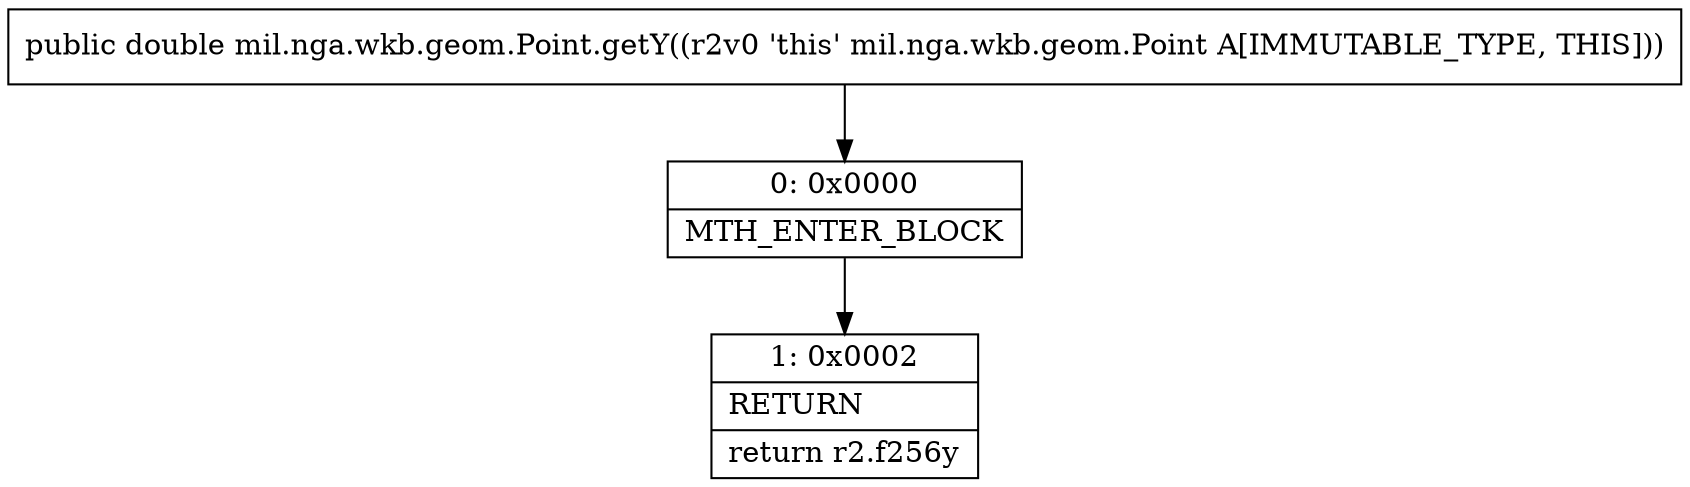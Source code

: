 digraph "CFG formil.nga.wkb.geom.Point.getY()D" {
Node_0 [shape=record,label="{0\:\ 0x0000|MTH_ENTER_BLOCK\l}"];
Node_1 [shape=record,label="{1\:\ 0x0002|RETURN\l|return r2.f256y\l}"];
MethodNode[shape=record,label="{public double mil.nga.wkb.geom.Point.getY((r2v0 'this' mil.nga.wkb.geom.Point A[IMMUTABLE_TYPE, THIS])) }"];
MethodNode -> Node_0;
Node_0 -> Node_1;
}

